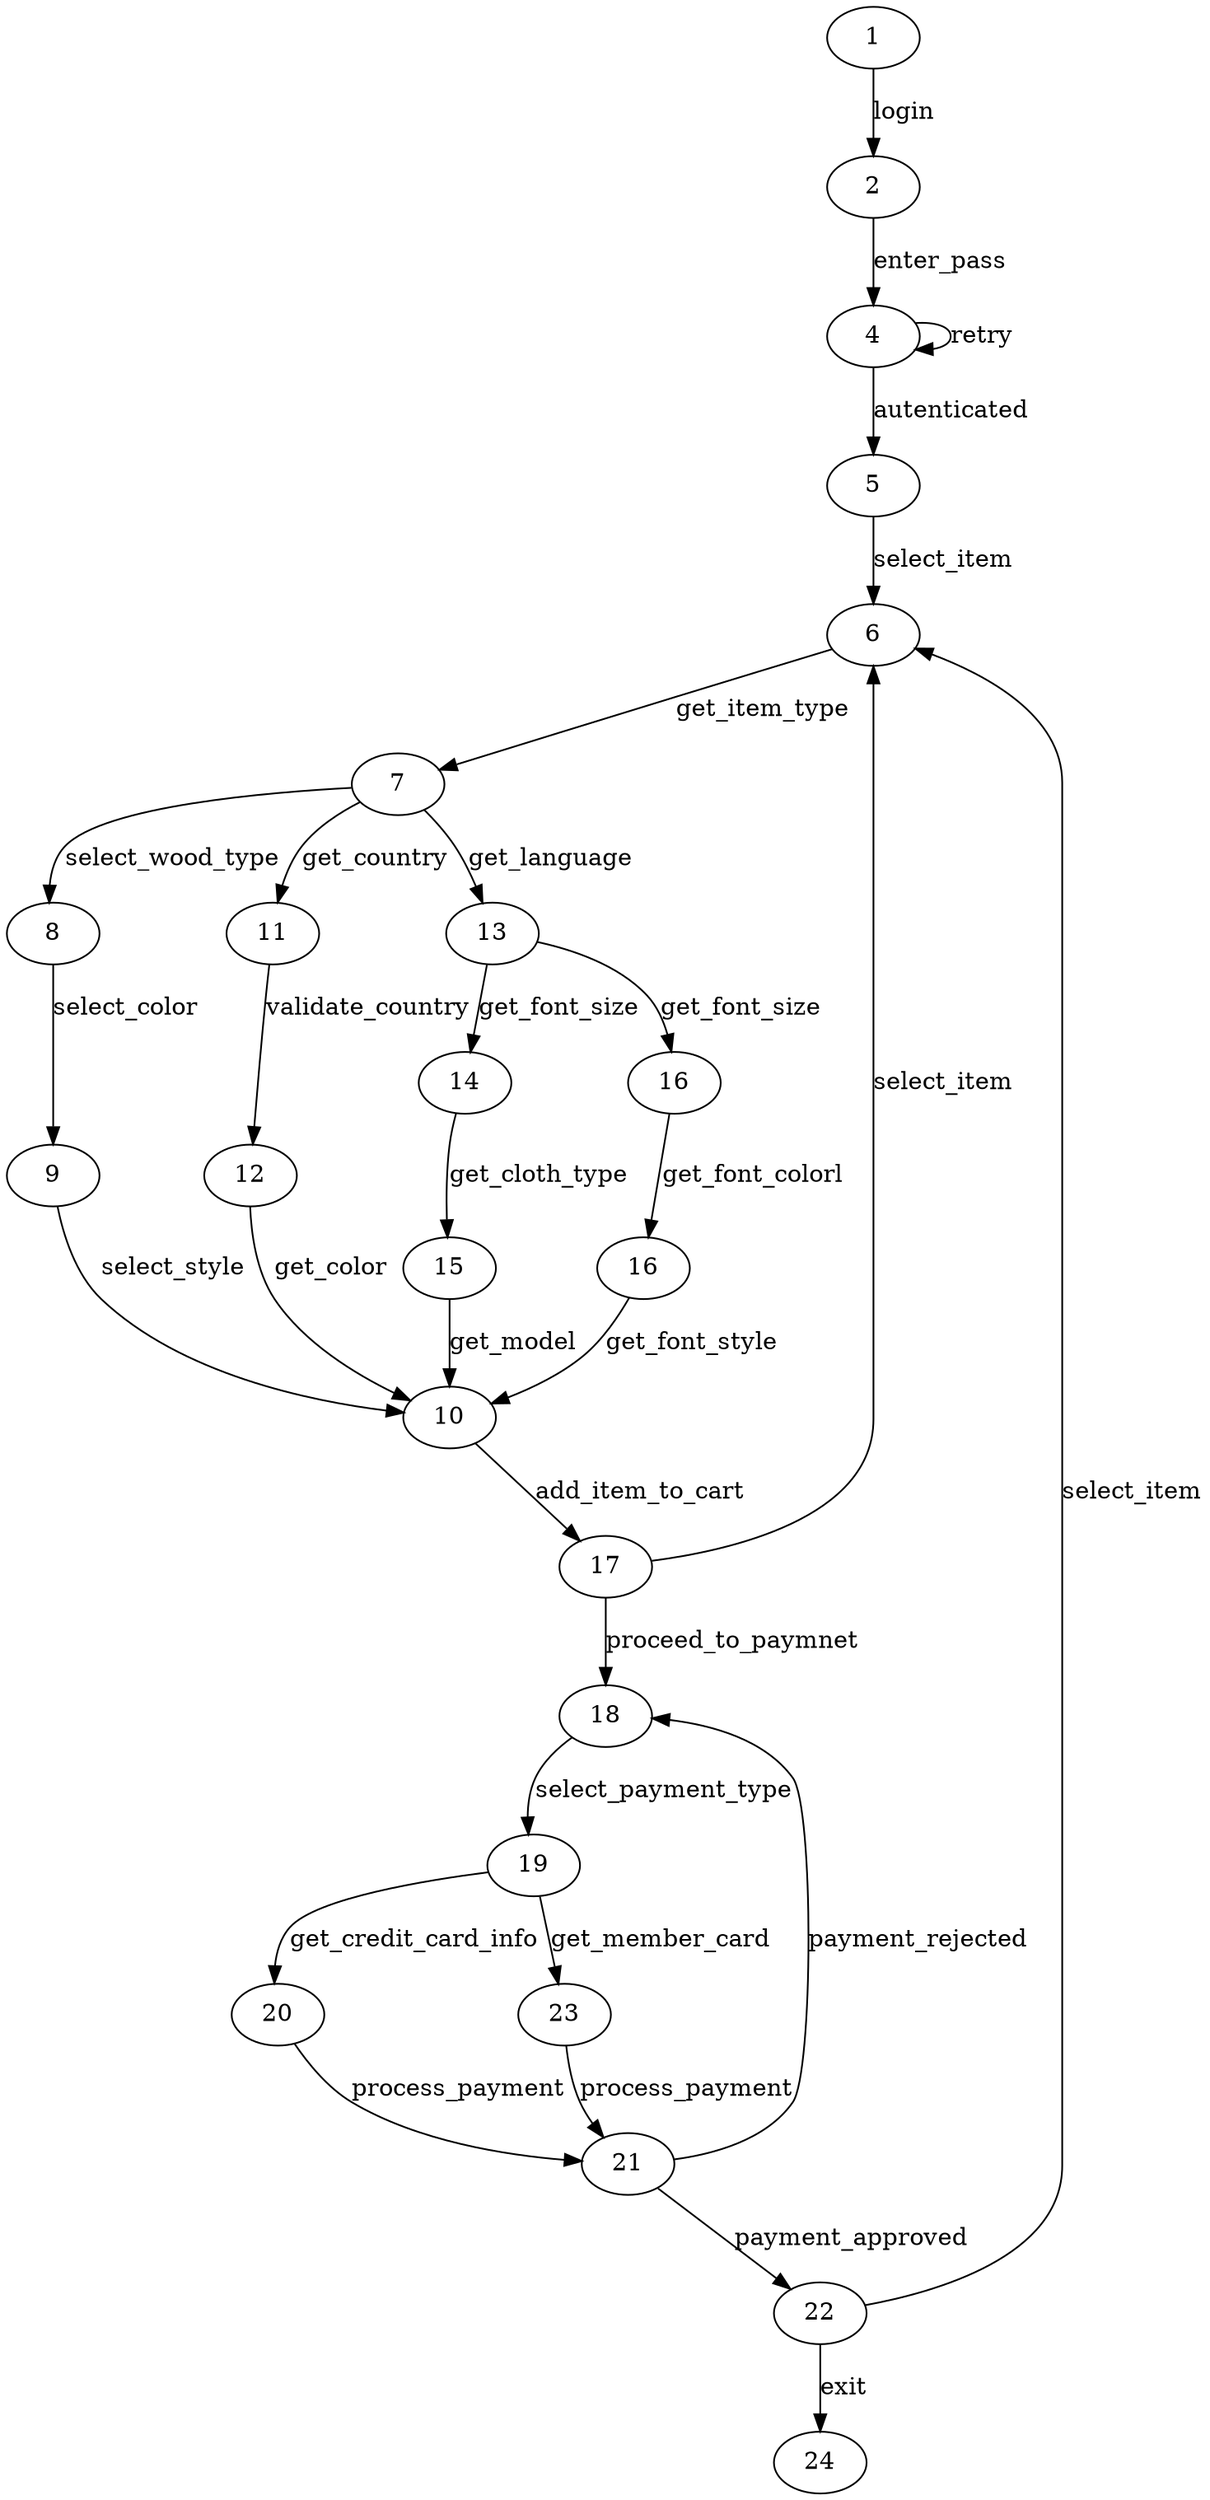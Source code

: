 digraph A {
"1" [label=1,weight=7];
"2" [label=2,weight=7];
"3" [label=4,weight=7];
"4" [label=5,weight=7];
"5" [label=6,weight=7];
"6" [label=7,weight=7];
"7" [label=8,weight=7];
"8" [label=9,weight=7];
"9" [label=10,weight=7];
"10" [label=11,weight=7];
"11" [label=12,weight=7];
"12" [label=13,weight=7];
"13" [label=14,weight=7];
"14" [label=15,weight=7];
"15" [label=16,weight=7];
"17" [label=17,weight=7];
"18" [label=18,weight=7];
"19" [label=19,weight=7];
"20" [label=20,weight=7];
"21" [label=21,weight=7];
"22" [label=22,weight=7];
"23" [label=23,weight=7];



"1" -> "2"[label="login",weight=7];
"2" -> "3"[label="enter_pass",weight=7];
"3" -> "3"[label="retry",weight=7];
"3" -> "4"[label="autenticated",weight=7];
"4" -> "5"[label="select_item",weight=7];
"5" -> "6"[label="get_item_type",weight=7];
"6" -> "7"[label="select_wood_type",weight=7];
"7" -> "8"[label="select_color",weight=7];
"8" -> "9"[label="select_style",weight=7];
"6" -> "10"[label="get_country",weight=7];
"10" -> "11"[label="validate_country",weight=7];
"11" -> "9"[label="get_color",weight=7];
"6" -> "12"[label="get_language",weight=7];
"12" -> "13"[label="get_font_size",weight=7];
"13" -> "14"[label="get_cloth_type",weight=7];
"14" -> "9"[label="get_model",weight=7];
"12" -> "15"[label="get_font_size",weight=7];
"15" -> "16"[label="get_font_colorl",weight=7];
"16" -> "9"[label="get_font_style",weight=7];
"9" -> "17"[label="add_item_to_cart",weight=7];
"17" -> "18"[label="proceed_to_paymnet",weight=7];
"18" -> "19"[label="select_payment_type",weight=7];
"19" -> "20"[label="get_credit_card_info",weight=7];
"20" -> "21"[label="process_payment",weight=7];
"21" -> "22"[label="payment_approved",weight=7];
"19" -> "23"[label="get_member_card",weight=7];
"23" -> "21"[label="process_payment",weight=7];
"22" -> "24"[label="exit",weight=7];
"21" -> "18"[label="payment_rejected",weight=7];
"22" -> "5"[label="select_item",weight=7];
"17" -> "5"[label="select_item",weight=7];
}
